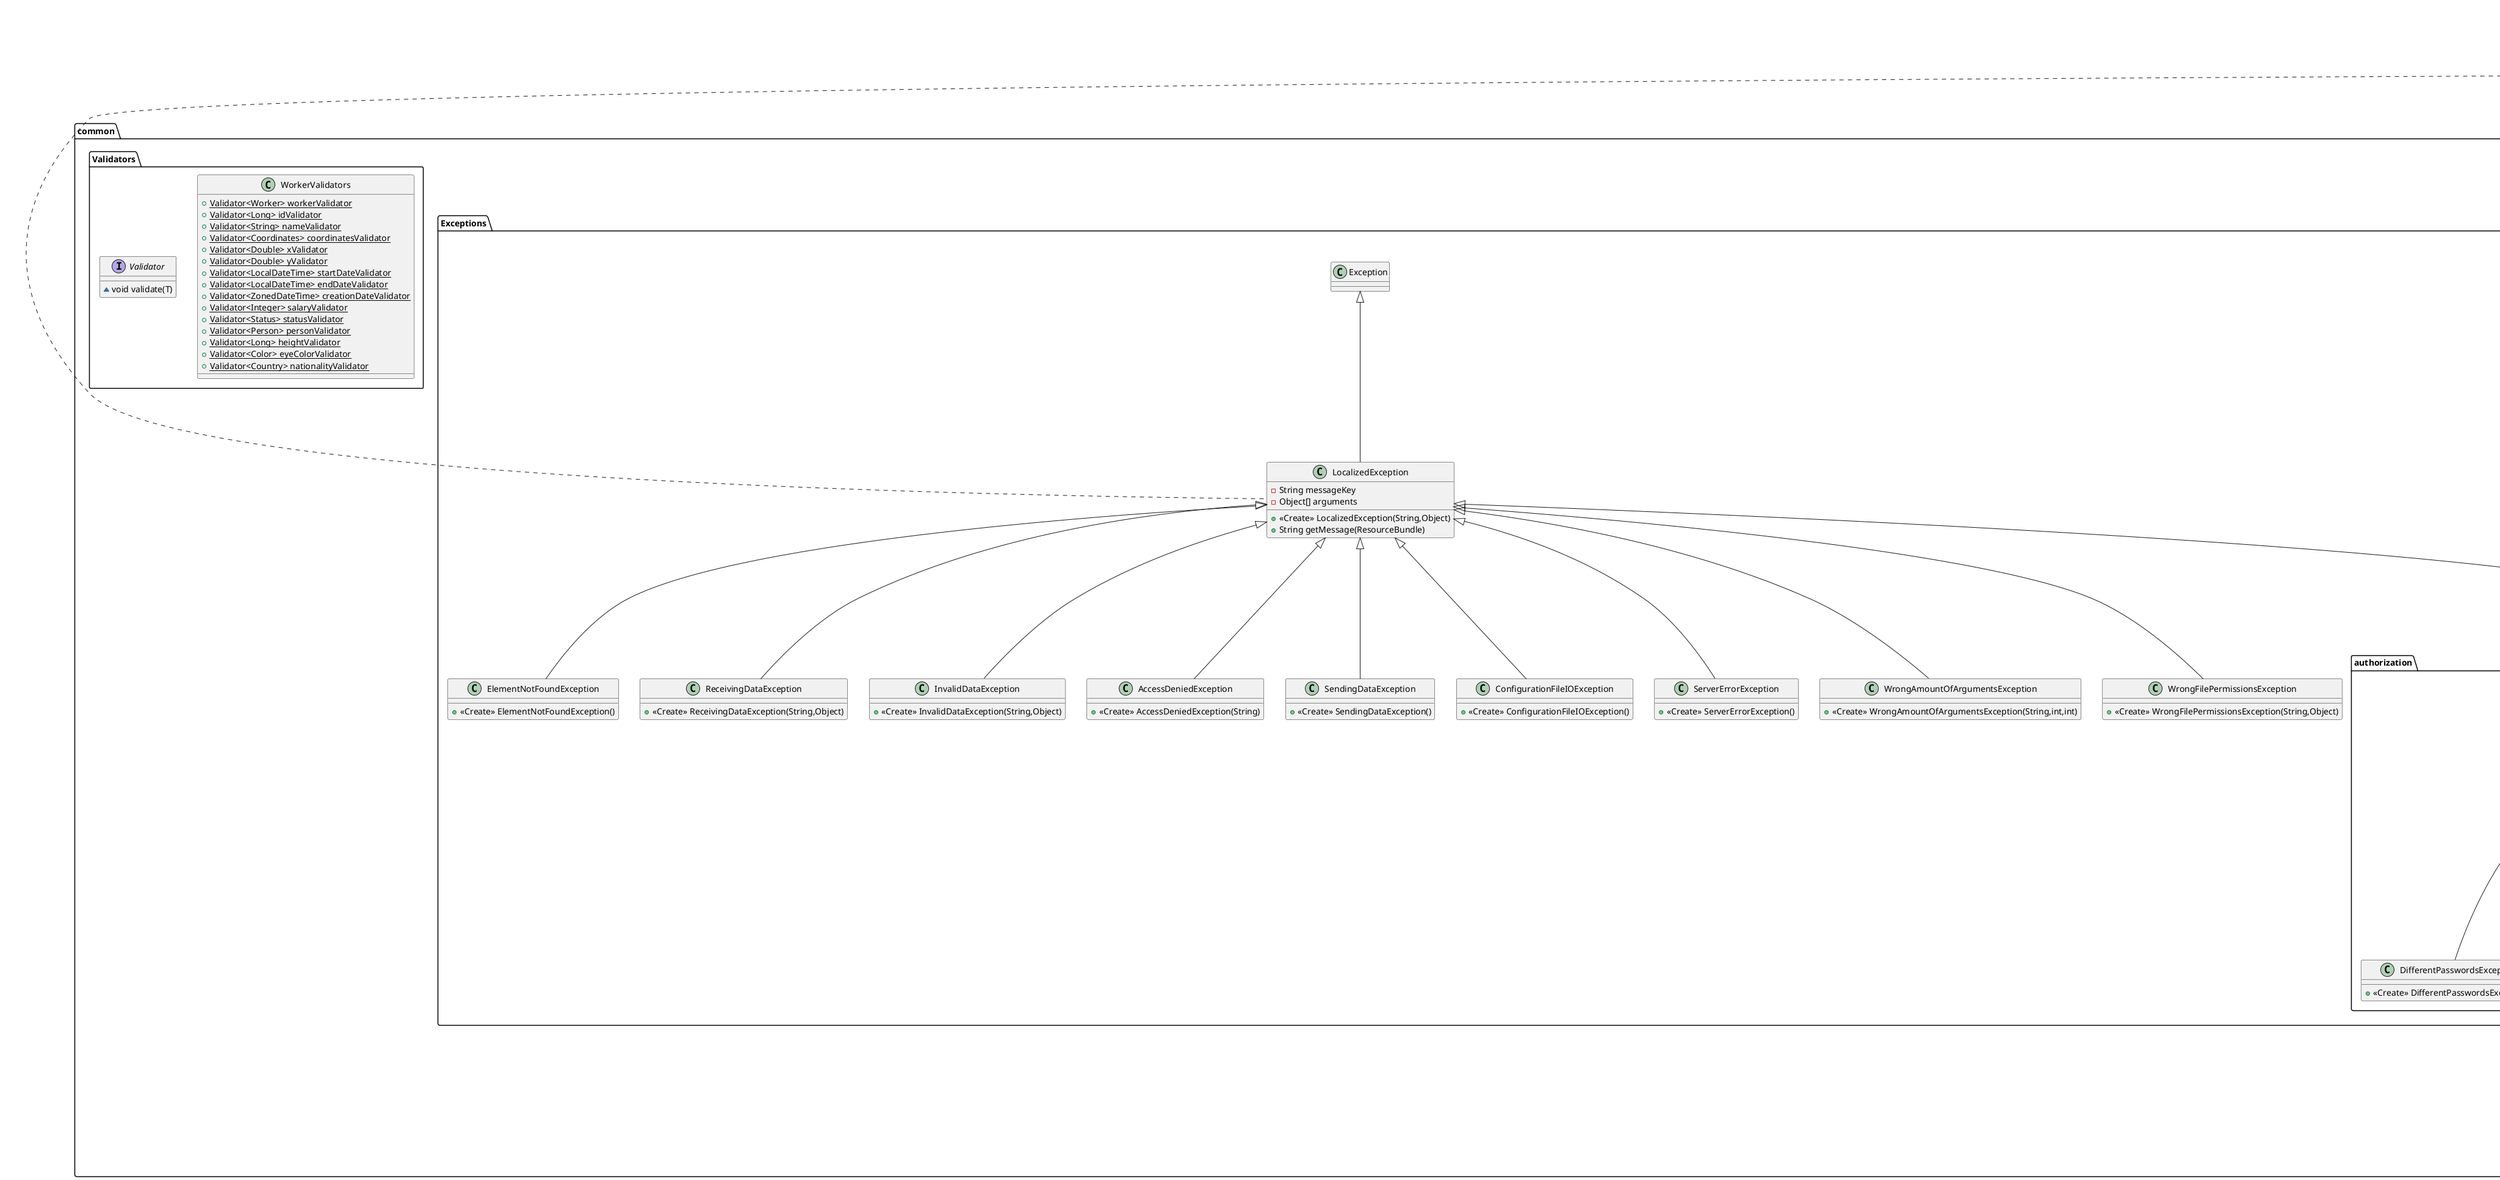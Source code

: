 @startuml
class common.Exceptions.authorization.EmptyUsernameException {
+ <<Create>> EmptyUsernameException()
}

class common.Controllers.PropertiesFilesController {
+ Properties readProperties(String)
+ Properties readResource(String)
+ void writeProperties(Properties,String,String)
}

class common.Exceptions.authorization.DifferentPasswordsException {
+ <<Create>> DifferentPasswordsException()
}

class common.Exceptions.InvalidDataException {
+ <<Create>> InvalidDataException(String,Object)
}

class common.Exceptions.LocalizedException {
- String messageKey
- Object[] arguments
+ <<Create>> LocalizedException(String,Object)
+ String getMessage(ResourceBundle)
}


enum common.net.requests.ResultState {
+  SUCCESS
+  EXCEPTION
}

class common.Exceptions.AccessDeniedException {
+ <<Create>> AccessDeniedException(String)
}

class common.Exceptions.SendingDataException {
+ <<Create>> SendingDataException()
}

abstract class common.Commands.UserCommand {
- String name
- String[] argumentsDescription
- int amountOfArguments
- String description
+ <<Create>> UserCommand(String,String,String)
- void countArgs()
+ String getName()
+ void initCommandArgs(ArrayList<Serializable>)
+ void readData()
+ String toString()
+ boolean equals(Object)
+ int hashCode()
}


class common.Exceptions.LocalizedMessage {
- String messageKey
- Object[] arguments
+ <<Create>> LocalizedMessage(String,Object)
+ String getMessage(ResourceBundle)
}


class common.utils.CommonConstants {
+ {static} int PACKET_SIZE
+ {static} String DATE_FORMAT_STRING
+ {static} String TIME_FROMAT_STRING
+ {static} DateTimeFormatter formatter
}

class common.Exceptions.ConfigurationFileIOException {
+ <<Create>> ConfigurationFileIOException()
}

class common.UI.YesNoQuestionAsker {
~ String question
+ <<Create>> YesNoQuestionAsker(String)
+ boolean ask()
}


class common.utils.FileLoader {
+ <<Create>> FileLoader()
+ File loadFile(String,String,String,String)
}

enum common.Collection.Country {
+  UNITED_KINGDOM
+  USA
+  VATICAN
}

class common.UI.CommandReader {
- {static} CommandReader COMMAND_READER
- <<Create>> CommandReader()
+ {static} CommandReader getInstance()
+ PackedCommand readCommand()
}


enum common.Collection.Status {
+  FIRED
+  HIRED
+  REGULAR
+  PROBATION
}

class common.Controllers.CommandsController {
- ArrayList<UserCommand> commandsList
+ void setCommandsList(ArrayList<UserCommand>)
+ ArrayList<UserCommand> getCommandsList()
+ UserCommand launchCommand(PackedCommand)
+ CommandsController clone()
}


class common.UI.Console {
- {static} Console CONSOLE
- Scanner scanner
- <<Create>> Console()
+ {static} Console getInstance()
+ void setScanner(Scanner)
+ Scanner getScanner()
+ String readLine()
+ boolean hasNextLine()
+ void print(Object)
+ void printLn(Object)
+ void printError(String)
}


class common.Collection.Person {
- Long height
- Color eyeColor
- Country nationality
+ <<Create>> Person(Long,Color,Country)
+ String toString()
+ Long getHeight()
+ Color getEyeColor()
+ Country getNationality()
+ boolean equals(Object)
+ int hashCode()
}


class common.Collection.Coordinates {
- double x
- double y
+ <<Create>> Coordinates(double,double)
+ String toString()
+ double getX()
+ double getY()
+ int compareTo(Coordinates)
+ boolean equals(Object)
+ int hashCode()
}


enum common.net.requests.ClientRequestType {
+  EXECUTE_COMMAND
+  SIGN_IN
+  LOG_IN
+  CHECK_USERNAME
}

class common.Exceptions.authorization.UsernameNotFoundException {
+ <<Create>> UsernameNotFoundException(String)
}

class common.net.requests.ClientRequest {
- ClientRequestType requestType
- Serializable data
- UserInfo user
- {static} UserInfo globalUser
+ <<Create>> ClientRequest(ClientRequestType,Serializable)
+ {static} void setUser(UserInfo)
+ {static} UserInfo getUser()
+ ClientRequestType getRequestType()
+ Serializable data()
+ UserInfo user()
}


class common.Commands.HelpCommand {
- CommandsController commandsController
+ <<Create>> HelpCommand(CommandsController)
+ ServerResponse execute()
}


class common.Exceptions.ServerErrorException {
+ <<Create>> ServerErrorException()
}

interface common.Commands.ICommand {
~ String getName()
~ ServerResponse execute()
}

class common.Exceptions.WrongAmountOfArgumentsException {
+ <<Create>> WrongAmountOfArgumentsException(String,int,int)
}

class common.Validators.WorkerValidators {
+ {static} Validator<Worker> workerValidator
+ {static} Validator<Long> idValidator
+ {static} Validator<String> nameValidator
+ {static} Validator<Coordinates> coordinatesValidator
+ {static} Validator<Double> xValidator
+ {static} Validator<Double> yValidator
+ {static} Validator<LocalDateTime> startDateValidator
+ {static} Validator<LocalDateTime> endDateValidator
+ {static} Validator<ZonedDateTime> creationDateValidator
+ {static} Validator<Integer> salaryValidator
+ {static} Validator<Status> statusValidator
+ {static} Validator<Person> personValidator
+ {static} Validator<Long> heightValidator
+ {static} Validator<Color> eyeColorValidator
+ {static} Validator<Country> nationalityValidator
}

class common.Exceptions.authorization.UsernameAlreadyExistsException {
+ <<Create>> UsernameAlreadyExistsException(String)
}

class common.Exceptions.WrongFilePermissionsException {
+ <<Create>> WrongFilePermissionsException(String,Object)
}

class common.Exceptions.authorization.WrongPasswordException {
+ <<Create>> WrongPasswordException()
}

class common.net.dataTransfer.PackedCommand {
- String commandName
- ArrayList<Serializable> arguments
+ <<Create>> PackedCommand(String,ArrayList<Serializable>)
+ ArrayList<Serializable> arguments()
+ String commandName()
}


class common.Exceptions.ElementNotFoundException {
+ <<Create>> ElementNotFoundException()
}

interface common.Validators.Validator {
~ void validate(T)
}

class common.Exceptions.ReceivingDataException {
+ <<Create>> ReceivingDataException(String,Object)
}

class common.Collection.Worker {
- long id
- String name
- Coordinates coordinates
- java.time.ZonedDateTime creationDate
- Integer salary
- java.time.LocalDateTime startDate
- java.time.LocalDateTime endDate
- Status status
- Person person
- String username
+ <<Create>> Worker(long,String,Coordinates,ZonedDateTime,Integer,LocalDateTime,LocalDateTime,Status,Person,String)
+ long getId()
+ void setId(long)
+ Integer getSalary()
+ LocalDateTime getEndDate()
+ String getName()
+ Coordinates getCoordinates()
+ ZonedDateTime getCreationDate()
+ LocalDateTime getStartDate()
+ Status getStatus()
+ Person getPerson()
+ String getUsername()
+ int compareTo(Worker)
+ String toString()
+ LinkedHashMap<String,String> getAsStringMap()
+ boolean equals(Object)
+ int hashCode()
}


class common.Exceptions.authorization.AuthorizationException {
+ <<Create>> AuthorizationException(String,Object)
}

class common.utils.Serializer {
+ {static} byte[] serialize(Serializable)
+ {static} Serializable deserialize(byte[])
}

class common.utils.PasswordHasher {
+ String get_SHA_512_SecurePassword(String)
}

class common.utils.RandomStringGenerator {
- SecureRandom randomizer
+ <<Create>> RandomStringGenerator()
+ String generate()
+ String generate(Integer)
}


class common.net.dataTransfer.UserInfo {
- String userName
- String password
+ <<Create>> UserInfo(String,String)
+ String password()
+ String userName()
}


class common.net.requests.ServerResponse {
- ResultState state
- Serializable data
+ <<Create>> ServerResponse(ResultState,Serializable)
+ ResultState state()
+ Serializable data()
}


enum common.Collection.Color {
+  RED
+  BLUE
+  YELLOW
+  BROWN
}



common.Exceptions.authorization.AuthorizationException <|-- common.Exceptions.authorization.EmptyUsernameException
common.Exceptions.authorization.AuthorizationException <|-- common.Exceptions.authorization.DifferentPasswordsException
common.Exceptions.LocalizedException <|-- common.Exceptions.InvalidDataException
java.io.Serializable <|.. common.Exceptions.LocalizedException
common.Exceptions.Exception <|-- common.Exceptions.LocalizedException
common.Exceptions.LocalizedException <|-- common.Exceptions.AccessDeniedException
common.Exceptions.LocalizedException <|-- common.Exceptions.SendingDataException
common.Commands.ICommand <|.. common.Commands.UserCommand
java.io.Serializable <|.. common.Exceptions.LocalizedMessage
common.Exceptions.LocalizedException <|-- common.Exceptions.ConfigurationFileIOException
common.Controllers.Cloneable <|.. common.Controllers.CommandsController
java.io.Serializable <|.. common.Collection.Person
common.Collection.Comparable <|.. common.Collection.Coordinates
java.io.Serializable <|.. common.Collection.Coordinates
common.Exceptions.authorization.AuthorizationException <|-- common.Exceptions.authorization.UsernameNotFoundException
java.io.Serializable <|.. common.net.requests.ClientRequest
common.Commands.UserCommand <|-- common.Commands.HelpCommand
common.Exceptions.LocalizedException <|-- common.Exceptions.ServerErrorException
common.Exceptions.LocalizedException <|-- common.Exceptions.WrongAmountOfArgumentsException
common.Exceptions.authorization.AuthorizationException <|-- common.Exceptions.authorization.UsernameAlreadyExistsException
common.Exceptions.LocalizedException <|-- common.Exceptions.WrongFilePermissionsException
common.Exceptions.authorization.AuthorizationException <|-- common.Exceptions.authorization.WrongPasswordException
common.Exceptions.LocalizedException <|-- common.Exceptions.ElementNotFoundException
common.Exceptions.LocalizedException <|-- common.Exceptions.ReceivingDataException
common.Collection.Comparable <|.. common.Collection.Worker
java.io.Serializable <|.. common.Collection.Worker
common.Exceptions.LocalizedException <|-- common.Exceptions.authorization.AuthorizationException
@enduml